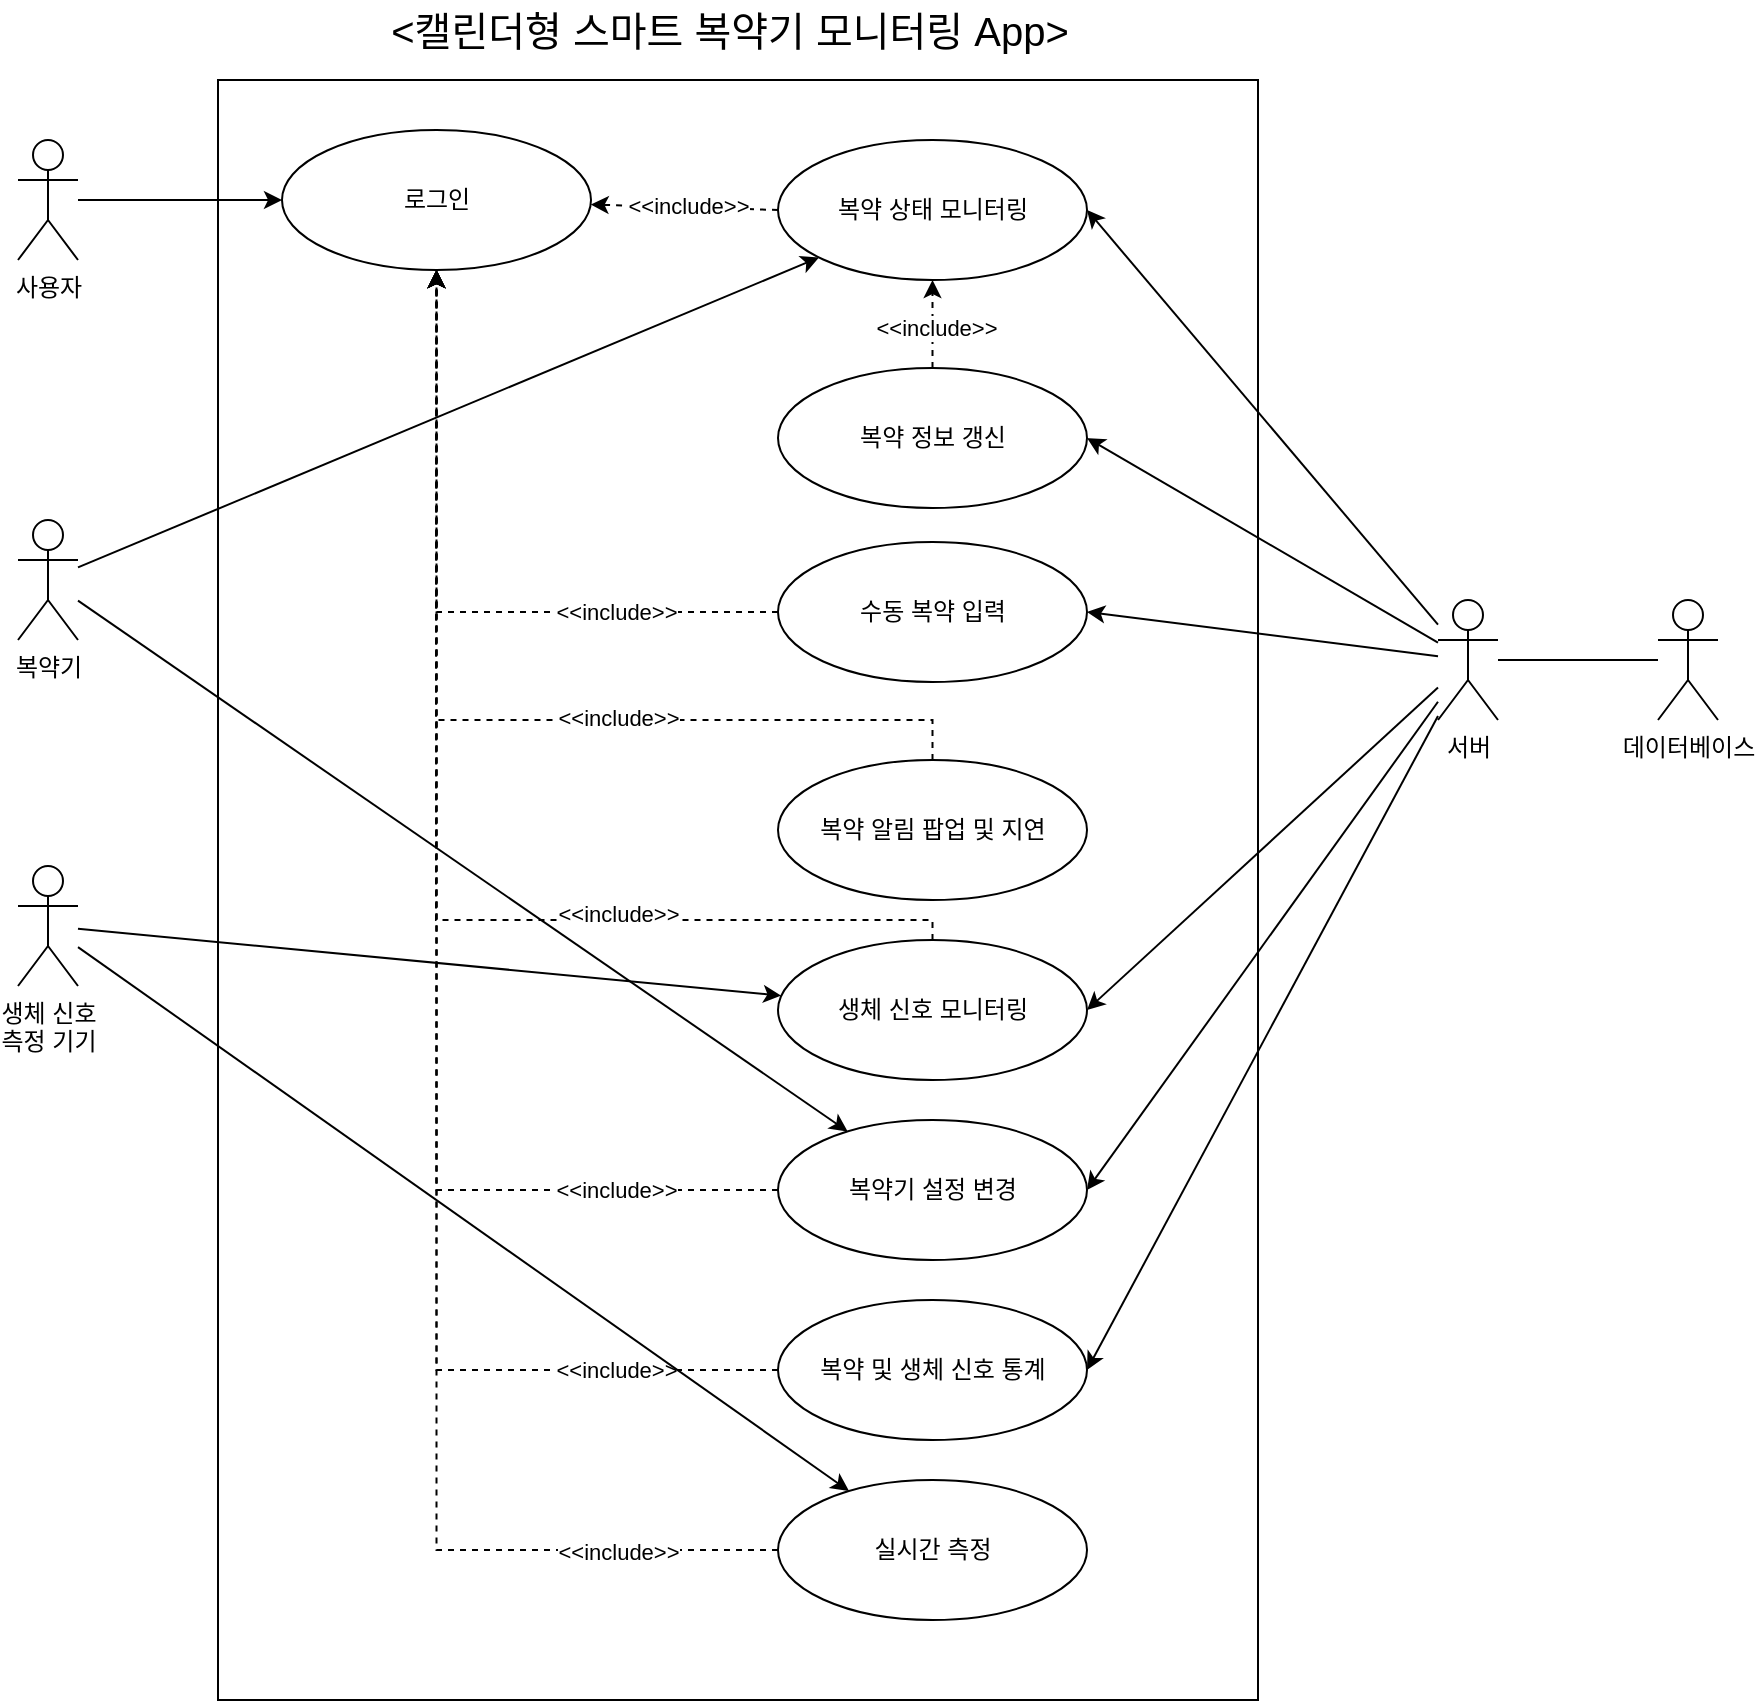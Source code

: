 <mxfile version="25.0.3" pages="2">
  <diagram name="use_case_diagram" id="2B3ab66OcP8bjOMoyIW8">
    <mxGraphModel grid="1" page="1" gridSize="10" guides="1" tooltips="1" connect="1" arrows="1" fold="1" pageScale="1" pageWidth="827" pageHeight="1169" math="0" shadow="0">
      <root>
        <mxCell id="0" />
        <mxCell id="1" parent="0" />
        <mxCell id="e6L4lhoIL8yFGdjam9iD-2" value="" style="rounded=0;whiteSpace=wrap;html=1;" vertex="1" parent="1">
          <mxGeometry x="170" y="90" width="520" height="810" as="geometry" />
        </mxCell>
        <mxCell id="9NGX8RV_nacIIX7YPQ9G-5" style="edgeStyle=orthogonalEdgeStyle;rounded=0;orthogonalLoop=1;jettySize=auto;html=1;entryX=0;entryY=0.5;entryDx=0;entryDy=0;" edge="1" parent="1" source="e6L4lhoIL8yFGdjam9iD-3" target="DJDD4J-MMnJiiheA2nif-1">
          <mxGeometry relative="1" as="geometry" />
        </mxCell>
        <mxCell id="e6L4lhoIL8yFGdjam9iD-3" value="&lt;div&gt;사용자&lt;/div&gt;" style="shape=umlActor;verticalLabelPosition=bottom;verticalAlign=top;html=1;outlineConnect=0;" vertex="1" parent="1">
          <mxGeometry x="70" y="120" width="30" height="60" as="geometry" />
        </mxCell>
        <mxCell id="e6L4lhoIL8yFGdjam9iD-4" value="&amp;lt;캘린더형 스마트 복약기 모니터링 App&amp;gt;" style="text;html=1;align=center;verticalAlign=middle;whiteSpace=wrap;rounded=0;fontSize=20;" vertex="1" parent="1">
          <mxGeometry x="235.5" y="50" width="380" height="30" as="geometry" />
        </mxCell>
        <mxCell id="9NGX8RV_nacIIX7YPQ9G-6" style="rounded=0;orthogonalLoop=1;jettySize=auto;html=1;exitX=0;exitY=0.5;exitDx=0;exitDy=0;dashed=1;" edge="1" parent="1" source="x6C6zHu2WGVD_TkM04Bk-5" target="DJDD4J-MMnJiiheA2nif-1">
          <mxGeometry relative="1" as="geometry" />
        </mxCell>
        <mxCell id="9NGX8RV_nacIIX7YPQ9G-29" value="&amp;lt;&amp;lt;include&amp;gt;&amp;gt;" style="edgeLabel;html=1;align=center;verticalAlign=middle;resizable=0;points=[];" connectable="0" vertex="1" parent="9NGX8RV_nacIIX7YPQ9G-6">
          <mxGeometry x="0.09" y="-2" relative="1" as="geometry">
            <mxPoint x="6" y="1" as="offset" />
          </mxGeometry>
        </mxCell>
        <mxCell id="x6C6zHu2WGVD_TkM04Bk-5" value="복약 상태 모니터링" style="ellipse;whiteSpace=wrap;html=1;" vertex="1" parent="1">
          <mxGeometry x="450" y="120" width="154.5" height="70" as="geometry" />
        </mxCell>
        <mxCell id="x6C6zHu2WGVD_TkM04Bk-22" value="데이터베이스" style="shape=umlActor;verticalLabelPosition=bottom;verticalAlign=top;html=1;outlineConnect=0;" vertex="1" parent="1">
          <mxGeometry x="890" y="350" width="30" height="60" as="geometry" />
        </mxCell>
        <mxCell id="x6C6zHu2WGVD_TkM04Bk-34" style="edgeStyle=orthogonalEdgeStyle;rounded=0;orthogonalLoop=1;jettySize=auto;html=1;endArrow=none;endFill=0;" edge="1" parent="1" source="x6C6zHu2WGVD_TkM04Bk-23" target="x6C6zHu2WGVD_TkM04Bk-22">
          <mxGeometry relative="1" as="geometry" />
        </mxCell>
        <mxCell id="9NGX8RV_nacIIX7YPQ9G-15" style="rounded=0;orthogonalLoop=1;jettySize=auto;html=1;entryX=1;entryY=0.5;entryDx=0;entryDy=0;" edge="1" parent="1" source="x6C6zHu2WGVD_TkM04Bk-23" target="x6C6zHu2WGVD_TkM04Bk-5">
          <mxGeometry relative="1" as="geometry" />
        </mxCell>
        <mxCell id="9NGX8RV_nacIIX7YPQ9G-17" style="rounded=0;orthogonalLoop=1;jettySize=auto;html=1;entryX=1;entryY=0.5;entryDx=0;entryDy=0;" edge="1" parent="1" source="x6C6zHu2WGVD_TkM04Bk-23" target="9NGX8RV_nacIIX7YPQ9G-3">
          <mxGeometry relative="1" as="geometry" />
        </mxCell>
        <mxCell id="9NGX8RV_nacIIX7YPQ9G-18" style="rounded=0;orthogonalLoop=1;jettySize=auto;html=1;entryX=1;entryY=0.5;entryDx=0;entryDy=0;" edge="1" parent="1" source="x6C6zHu2WGVD_TkM04Bk-23" target="9NGX8RV_nacIIX7YPQ9G-2">
          <mxGeometry relative="1" as="geometry" />
        </mxCell>
        <mxCell id="9NGX8RV_nacIIX7YPQ9G-23" style="rounded=0;orthogonalLoop=1;jettySize=auto;html=1;entryX=1;entryY=0.5;entryDx=0;entryDy=0;" edge="1" parent="1" source="x6C6zHu2WGVD_TkM04Bk-23" target="9NGX8RV_nacIIX7YPQ9G-4">
          <mxGeometry relative="1" as="geometry" />
        </mxCell>
        <mxCell id="jiTavHxnZ8BUGuoXMdqH-1" style="rounded=0;orthogonalLoop=1;jettySize=auto;html=1;entryX=1;entryY=0.5;entryDx=0;entryDy=0;" edge="1" parent="1" source="x6C6zHu2WGVD_TkM04Bk-23" target="SXz0LpLXFaZT9wyohJMf-1">
          <mxGeometry relative="1" as="geometry" />
        </mxCell>
        <mxCell id="x6C6zHu2WGVD_TkM04Bk-23" value="서버" style="shape=umlActor;verticalLabelPosition=bottom;verticalAlign=top;html=1;outlineConnect=0;" vertex="1" parent="1">
          <mxGeometry x="780" y="350" width="30" height="60" as="geometry" />
        </mxCell>
        <mxCell id="9NGX8RV_nacIIX7YPQ9G-12" style="rounded=0;orthogonalLoop=1;jettySize=auto;html=1;" edge="1" parent="1" source="x6C6zHu2WGVD_TkM04Bk-24" target="x6C6zHu2WGVD_TkM04Bk-5">
          <mxGeometry relative="1" as="geometry" />
        </mxCell>
        <mxCell id="9NGX8RV_nacIIX7YPQ9G-14" style="rounded=0;orthogonalLoop=1;jettySize=auto;html=1;" edge="1" parent="1" source="x6C6zHu2WGVD_TkM04Bk-24" target="9NGX8RV_nacIIX7YPQ9G-4">
          <mxGeometry relative="1" as="geometry" />
        </mxCell>
        <mxCell id="x6C6zHu2WGVD_TkM04Bk-24" value="복약기" style="shape=umlActor;verticalLabelPosition=bottom;verticalAlign=top;html=1;outlineConnect=0;" vertex="1" parent="1">
          <mxGeometry x="70" y="310" width="30" height="60" as="geometry" />
        </mxCell>
        <mxCell id="9NGX8RV_nacIIX7YPQ9G-13" style="rounded=0;orthogonalLoop=1;jettySize=auto;html=1;" edge="1" parent="1" source="x6C6zHu2WGVD_TkM04Bk-25" target="SXz0LpLXFaZT9wyohJMf-1">
          <mxGeometry relative="1" as="geometry" />
        </mxCell>
        <mxCell id="x6C6zHu2WGVD_TkM04Bk-25" value="생체 신호&lt;div&gt;측정 기기&lt;/div&gt;" style="shape=umlActor;verticalLabelPosition=bottom;verticalAlign=top;html=1;outlineConnect=0;" vertex="1" parent="1">
          <mxGeometry x="70" y="483" width="30" height="60" as="geometry" />
        </mxCell>
        <mxCell id="9NGX8RV_nacIIX7YPQ9G-27" style="edgeStyle=orthogonalEdgeStyle;rounded=0;orthogonalLoop=1;jettySize=auto;html=1;dashed=1;" edge="1" parent="1" source="SXz0LpLXFaZT9wyohJMf-1" target="DJDD4J-MMnJiiheA2nif-1">
          <mxGeometry relative="1" as="geometry">
            <Array as="points">
              <mxPoint x="527" y="510" />
              <mxPoint x="279" y="510" />
            </Array>
          </mxGeometry>
        </mxCell>
        <mxCell id="9NGX8RV_nacIIX7YPQ9G-33" value="&amp;lt;&amp;lt;include&amp;gt;&amp;gt;" style="edgeLabel;html=1;align=center;verticalAlign=middle;resizable=0;points=[];" connectable="0" vertex="1" parent="9NGX8RV_nacIIX7YPQ9G-27">
          <mxGeometry x="-0.426" y="-3" relative="1" as="geometry">
            <mxPoint as="offset" />
          </mxGeometry>
        </mxCell>
        <mxCell id="SXz0LpLXFaZT9wyohJMf-1" value="생체 신호 모니터링" style="ellipse;whiteSpace=wrap;html=1;" vertex="1" parent="1">
          <mxGeometry x="450" y="520" width="154.5" height="70" as="geometry" />
        </mxCell>
        <mxCell id="9NGX8RV_nacIIX7YPQ9G-26" style="edgeStyle=orthogonalEdgeStyle;rounded=0;orthogonalLoop=1;jettySize=auto;html=1;dashed=1;" edge="1" parent="1" source="SXz0LpLXFaZT9wyohJMf-2" target="DJDD4J-MMnJiiheA2nif-1">
          <mxGeometry relative="1" as="geometry">
            <Array as="points">
              <mxPoint x="527" y="410" />
              <mxPoint x="279" y="410" />
            </Array>
          </mxGeometry>
        </mxCell>
        <mxCell id="9NGX8RV_nacIIX7YPQ9G-32" value="&amp;lt;&amp;lt;include&amp;gt;&amp;gt;" style="edgeLabel;html=1;align=center;verticalAlign=middle;resizable=0;points=[];" connectable="0" vertex="1" parent="9NGX8RV_nacIIX7YPQ9G-26">
          <mxGeometry x="-0.314" y="-4" relative="1" as="geometry">
            <mxPoint x="-9" y="3" as="offset" />
          </mxGeometry>
        </mxCell>
        <mxCell id="SXz0LpLXFaZT9wyohJMf-2" value="복약 알림 팝업 및 지연" style="ellipse;whiteSpace=wrap;html=1;" vertex="1" parent="1">
          <mxGeometry x="450" y="430" width="154.5" height="70" as="geometry" />
        </mxCell>
        <mxCell id="DJDD4J-MMnJiiheA2nif-1" value="로그인" style="ellipse;whiteSpace=wrap;html=1;" vertex="1" parent="1">
          <mxGeometry x="202" y="115" width="154.5" height="70" as="geometry" />
        </mxCell>
        <mxCell id="2DgMzXRlOFgv8euLfRb5-7" style="rounded=0;orthogonalLoop=1;jettySize=auto;html=1;entryX=1;entryY=0.5;entryDx=0;entryDy=0;endArrow=open;endFill=0;dashed=1;" edge="1" parent="1">
          <mxGeometry relative="1" as="geometry">
            <mxPoint x="404.5" y="465" as="targetPoint" />
          </mxGeometry>
        </mxCell>
        <mxCell id="2DgMzXRlOFgv8euLfRb5-8" value="&amp;lt;&amp;lt;include&amp;gt;&amp;gt;" style="edgeLabel;html=1;align=center;verticalAlign=middle;resizable=0;points=[];" connectable="0" vertex="1" parent="2DgMzXRlOFgv8euLfRb5-7">
          <mxGeometry x="0.076" relative="1" as="geometry">
            <mxPoint x="3" y="-3" as="offset" />
          </mxGeometry>
        </mxCell>
        <mxCell id="9NGX8RV_nacIIX7YPQ9G-25" style="rounded=0;orthogonalLoop=1;jettySize=auto;html=1;dashed=1;" edge="1" parent="1" source="9NGX8RV_nacIIX7YPQ9G-2" target="x6C6zHu2WGVD_TkM04Bk-5">
          <mxGeometry relative="1" as="geometry" />
        </mxCell>
        <mxCell id="9NGX8RV_nacIIX7YPQ9G-30" value="&amp;lt;&amp;lt;include&amp;gt;&amp;gt;" style="edgeLabel;html=1;align=center;verticalAlign=middle;resizable=0;points=[];" connectable="0" vertex="1" parent="9NGX8RV_nacIIX7YPQ9G-25">
          <mxGeometry x="-0.151" relative="1" as="geometry">
            <mxPoint x="1" y="-2" as="offset" />
          </mxGeometry>
        </mxCell>
        <mxCell id="9NGX8RV_nacIIX7YPQ9G-2" value="복약 정보 갱신" style="ellipse;whiteSpace=wrap;html=1;" vertex="1" parent="1">
          <mxGeometry x="450" y="234" width="154.5" height="70" as="geometry" />
        </mxCell>
        <mxCell id="9NGX8RV_nacIIX7YPQ9G-24" style="edgeStyle=orthogonalEdgeStyle;rounded=0;orthogonalLoop=1;jettySize=auto;html=1;dashed=1;" edge="1" parent="1" source="9NGX8RV_nacIIX7YPQ9G-3" target="DJDD4J-MMnJiiheA2nif-1">
          <mxGeometry relative="1" as="geometry" />
        </mxCell>
        <mxCell id="9NGX8RV_nacIIX7YPQ9G-31" value="&amp;lt;&amp;lt;include&amp;gt;&amp;gt;" style="edgeLabel;html=1;align=center;verticalAlign=middle;resizable=0;points=[];" connectable="0" vertex="1" parent="9NGX8RV_nacIIX7YPQ9G-24">
          <mxGeometry x="-0.532" y="3" relative="1" as="geometry">
            <mxPoint x="-1" y="-3" as="offset" />
          </mxGeometry>
        </mxCell>
        <mxCell id="9NGX8RV_nacIIX7YPQ9G-3" value="수동 복약 입력" style="ellipse;whiteSpace=wrap;html=1;" vertex="1" parent="1">
          <mxGeometry x="450" y="321" width="154.5" height="70" as="geometry" />
        </mxCell>
        <mxCell id="9NGX8RV_nacIIX7YPQ9G-28" style="edgeStyle=orthogonalEdgeStyle;rounded=0;orthogonalLoop=1;jettySize=auto;html=1;dashed=1;" edge="1" parent="1" source="9NGX8RV_nacIIX7YPQ9G-4" target="DJDD4J-MMnJiiheA2nif-1">
          <mxGeometry relative="1" as="geometry" />
        </mxCell>
        <mxCell id="9NGX8RV_nacIIX7YPQ9G-35" value="&amp;lt;&amp;lt;include&amp;gt;&amp;gt;" style="edgeLabel;html=1;align=center;verticalAlign=middle;resizable=0;points=[];" connectable="0" vertex="1" parent="9NGX8RV_nacIIX7YPQ9G-28">
          <mxGeometry x="-0.778" relative="1" as="geometry">
            <mxPoint x="-11" as="offset" />
          </mxGeometry>
        </mxCell>
        <mxCell id="9NGX8RV_nacIIX7YPQ9G-4" value="복약기 설정 변경" style="ellipse;whiteSpace=wrap;html=1;" vertex="1" parent="1">
          <mxGeometry x="450" y="610" width="154.5" height="70" as="geometry" />
        </mxCell>
        <mxCell id="Djk7yuWnnJGyxO_OtAVg-2" style="edgeStyle=orthogonalEdgeStyle;rounded=0;orthogonalLoop=1;jettySize=auto;html=1;dashed=1;strokeColor=default;align=center;verticalAlign=middle;fontFamily=Helvetica;fontSize=11;fontColor=default;labelBackgroundColor=default;endArrow=classic;" edge="1" parent="1" source="Djk7yuWnnJGyxO_OtAVg-1" target="DJDD4J-MMnJiiheA2nif-1">
          <mxGeometry relative="1" as="geometry" />
        </mxCell>
        <mxCell id="Djk7yuWnnJGyxO_OtAVg-3" value="&amp;lt;&amp;lt;include&amp;gt;&amp;gt;" style="edgeLabel;html=1;align=center;verticalAlign=middle;resizable=0;points=[];rounded=0;dashed=1;strokeColor=default;fontFamily=Helvetica;fontSize=11;fontColor=default;labelBackgroundColor=default;" connectable="0" vertex="1" parent="Djk7yuWnnJGyxO_OtAVg-2">
          <mxGeometry x="-0.803" relative="1" as="geometry">
            <mxPoint x="-10" as="offset" />
          </mxGeometry>
        </mxCell>
        <mxCell id="Djk7yuWnnJGyxO_OtAVg-1" value="복약 및 생체 신호 통계" style="ellipse;whiteSpace=wrap;html=1;" vertex="1" parent="1">
          <mxGeometry x="450" y="700" width="154.5" height="70" as="geometry" />
        </mxCell>
        <mxCell id="Djk7yuWnnJGyxO_OtAVg-8" value="" style="endArrow=classic;html=1;rounded=0;entryX=1;entryY=0.5;entryDx=0;entryDy=0;" edge="1" parent="1" source="x6C6zHu2WGVD_TkM04Bk-23" target="Djk7yuWnnJGyxO_OtAVg-1">
          <mxGeometry width="50" height="50" relative="1" as="geometry">
            <mxPoint x="600" y="520" as="sourcePoint" />
            <mxPoint x="650" y="470" as="targetPoint" />
          </mxGeometry>
        </mxCell>
        <mxCell id="GCNWi0o5Ugqb82IjnJaF-2" style="edgeStyle=orthogonalEdgeStyle;rounded=0;orthogonalLoop=1;jettySize=auto;html=1;dashed=1;strokeColor=default;align=center;verticalAlign=middle;fontFamily=Helvetica;fontSize=11;fontColor=default;labelBackgroundColor=default;endArrow=classic;" edge="1" parent="1" source="GCNWi0o5Ugqb82IjnJaF-1" target="DJDD4J-MMnJiiheA2nif-1">
          <mxGeometry relative="1" as="geometry" />
        </mxCell>
        <mxCell id="GCNWi0o5Ugqb82IjnJaF-5" value="&amp;lt;&amp;lt;include&amp;gt;&amp;gt;" style="edgeLabel;html=1;align=center;verticalAlign=middle;resizable=0;points=[];rounded=0;dashed=1;strokeColor=default;fontFamily=Helvetica;fontSize=11;fontColor=default;labelBackgroundColor=default;" connectable="0" vertex="1" parent="GCNWi0o5Ugqb82IjnJaF-2">
          <mxGeometry x="-0.794" y="1" relative="1" as="geometry">
            <mxPoint x="3" as="offset" />
          </mxGeometry>
        </mxCell>
        <mxCell id="GCNWi0o5Ugqb82IjnJaF-1" value="실시간 측정" style="ellipse;whiteSpace=wrap;html=1;" vertex="1" parent="1">
          <mxGeometry x="450" y="790" width="154.5" height="70" as="geometry" />
        </mxCell>
        <mxCell id="GCNWi0o5Ugqb82IjnJaF-4" value="" style="endArrow=classic;html=1;rounded=0;" edge="1" parent="1" source="x6C6zHu2WGVD_TkM04Bk-25" target="GCNWi0o5Ugqb82IjnJaF-1">
          <mxGeometry width="50" height="50" relative="1" as="geometry">
            <mxPoint x="730" y="560" as="sourcePoint" />
            <mxPoint x="780" y="510" as="targetPoint" />
          </mxGeometry>
        </mxCell>
      </root>
    </mxGraphModel>
  </diagram>
  <diagram id="3gKAW-HBrM_ql63YeFh1" name="prototype_system">
    <mxGraphModel grid="1" page="1" gridSize="10" guides="1" tooltips="1" connect="1" arrows="1" fold="1" pageScale="1" pageWidth="827" pageHeight="1169" math="0" shadow="0">
      <root>
        <mxCell id="0" />
        <mxCell id="1" parent="0" />
      </root>
    </mxGraphModel>
  </diagram>
</mxfile>
